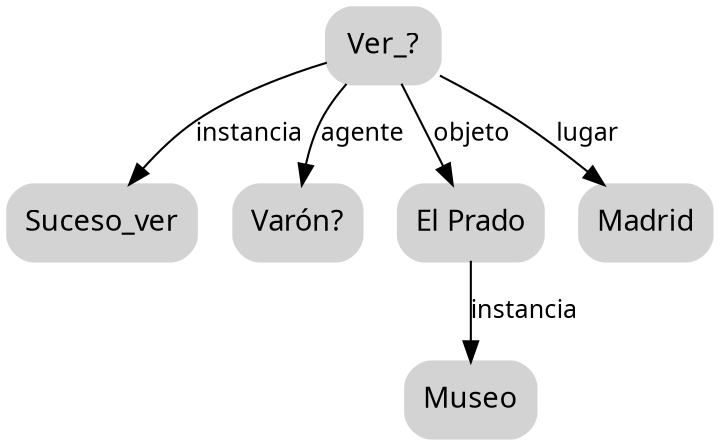 digraph ejemplo {
node  [style="rounded,filled,bold", shape=box, fontname="Nimbus", color="lightgray"];
edge  [fontname="Nimbus" weight=2, fontsize=12]

H -> G [ label = "instancia"];
H -> I [ label = "agente"];
H -> J [ label = "objeto"];
J -> K [ label = "instancia"];
H -> L [ label = "lugar"];

G [label="Suceso_ver"];
H [label="Ver_?"];
I [label="Varón?"];
J [label="El Prado"];
K [label="Museo"];
L [label="Madrid"];

}
